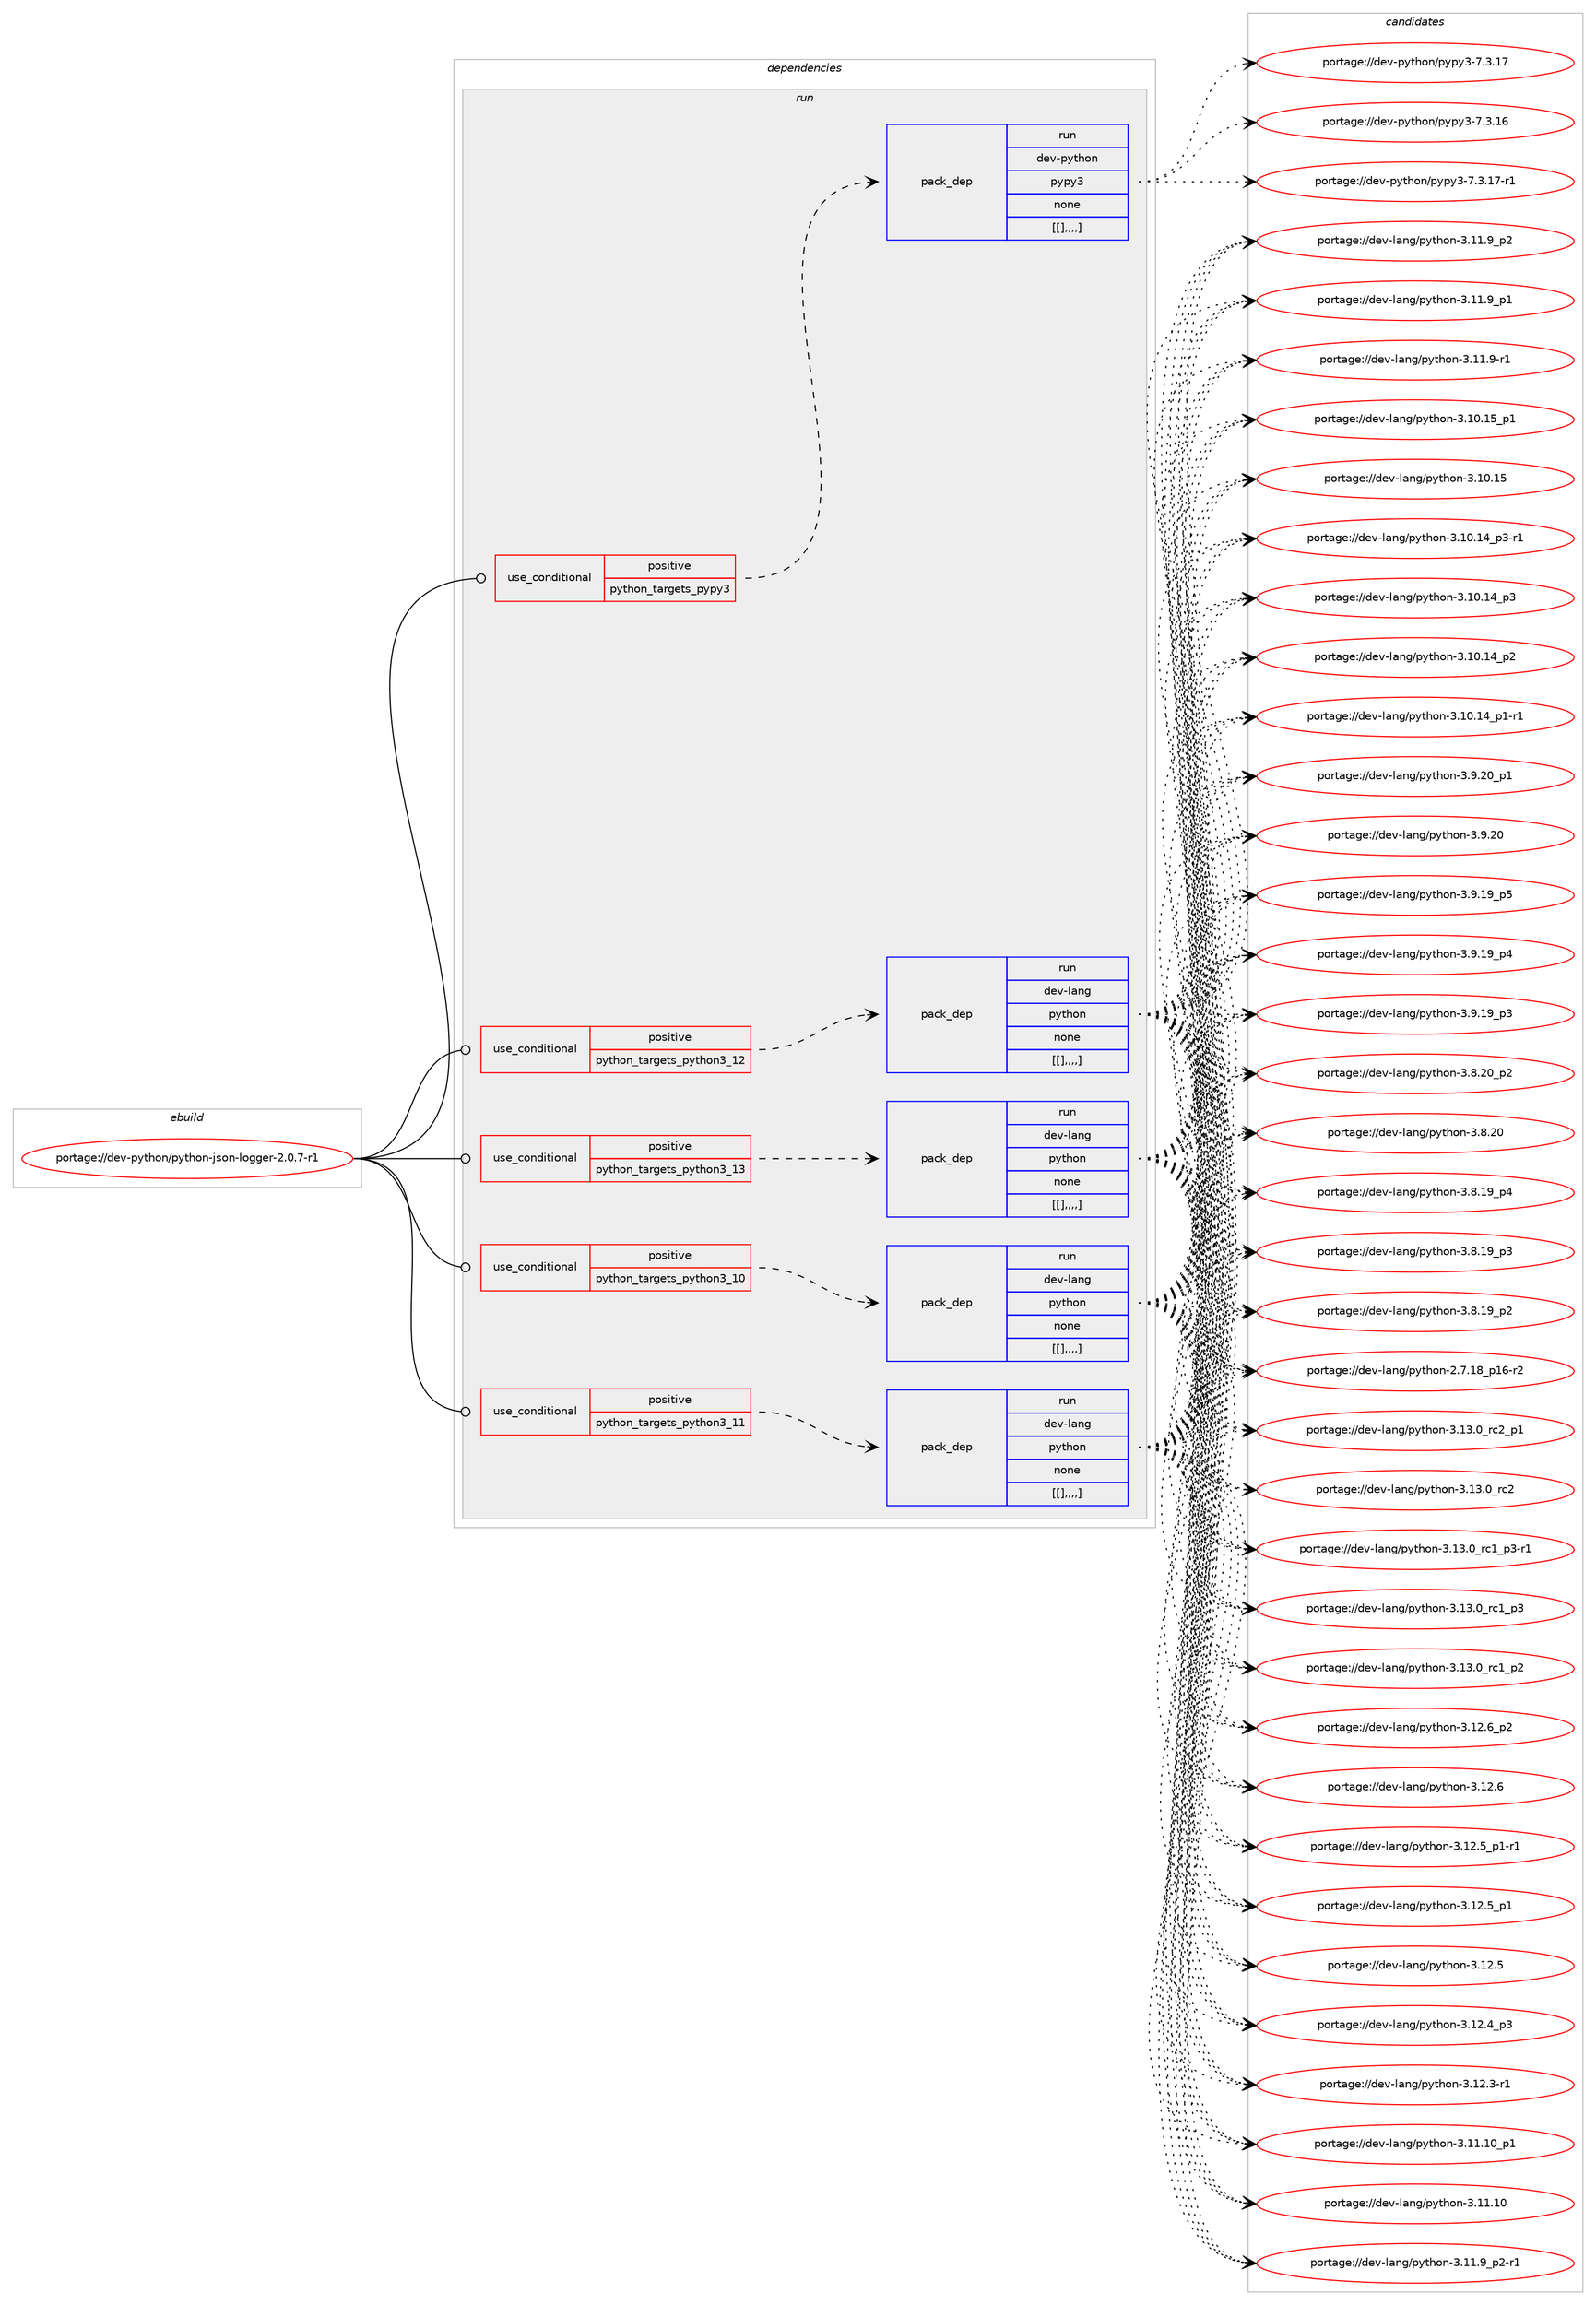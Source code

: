 digraph prolog {

# *************
# Graph options
# *************

newrank=true;
concentrate=true;
compound=true;
graph [rankdir=LR,fontname=Helvetica,fontsize=10,ranksep=1.5];#, ranksep=2.5, nodesep=0.2];
edge  [arrowhead=vee];
node  [fontname=Helvetica,fontsize=10];

# **********
# The ebuild
# **********

subgraph cluster_leftcol {
color=gray;
label=<<i>ebuild</i>>;
id [label="portage://dev-python/python-json-logger-2.0.7-r1", color=red, width=4, href="../dev-python/python-json-logger-2.0.7-r1.svg"];
}

# ****************
# The dependencies
# ****************

subgraph cluster_midcol {
color=gray;
label=<<i>dependencies</i>>;
subgraph cluster_compile {
fillcolor="#eeeeee";
style=filled;
label=<<i>compile</i>>;
}
subgraph cluster_compileandrun {
fillcolor="#eeeeee";
style=filled;
label=<<i>compile and run</i>>;
}
subgraph cluster_run {
fillcolor="#eeeeee";
style=filled;
label=<<i>run</i>>;
subgraph cond39891 {
dependency163063 [label=<<TABLE BORDER="0" CELLBORDER="1" CELLSPACING="0" CELLPADDING="4"><TR><TD ROWSPAN="3" CELLPADDING="10">use_conditional</TD></TR><TR><TD>positive</TD></TR><TR><TD>python_targets_pypy3</TD></TR></TABLE>>, shape=none, color=red];
subgraph pack121918 {
dependency163064 [label=<<TABLE BORDER="0" CELLBORDER="1" CELLSPACING="0" CELLPADDING="4" WIDTH="220"><TR><TD ROWSPAN="6" CELLPADDING="30">pack_dep</TD></TR><TR><TD WIDTH="110">run</TD></TR><TR><TD>dev-python</TD></TR><TR><TD>pypy3</TD></TR><TR><TD>none</TD></TR><TR><TD>[[],,,,]</TD></TR></TABLE>>, shape=none, color=blue];
}
dependency163063:e -> dependency163064:w [weight=20,style="dashed",arrowhead="vee"];
}
id:e -> dependency163063:w [weight=20,style="solid",arrowhead="odot"];
subgraph cond39892 {
dependency163065 [label=<<TABLE BORDER="0" CELLBORDER="1" CELLSPACING="0" CELLPADDING="4"><TR><TD ROWSPAN="3" CELLPADDING="10">use_conditional</TD></TR><TR><TD>positive</TD></TR><TR><TD>python_targets_python3_10</TD></TR></TABLE>>, shape=none, color=red];
subgraph pack121919 {
dependency163066 [label=<<TABLE BORDER="0" CELLBORDER="1" CELLSPACING="0" CELLPADDING="4" WIDTH="220"><TR><TD ROWSPAN="6" CELLPADDING="30">pack_dep</TD></TR><TR><TD WIDTH="110">run</TD></TR><TR><TD>dev-lang</TD></TR><TR><TD>python</TD></TR><TR><TD>none</TD></TR><TR><TD>[[],,,,]</TD></TR></TABLE>>, shape=none, color=blue];
}
dependency163065:e -> dependency163066:w [weight=20,style="dashed",arrowhead="vee"];
}
id:e -> dependency163065:w [weight=20,style="solid",arrowhead="odot"];
subgraph cond39893 {
dependency163067 [label=<<TABLE BORDER="0" CELLBORDER="1" CELLSPACING="0" CELLPADDING="4"><TR><TD ROWSPAN="3" CELLPADDING="10">use_conditional</TD></TR><TR><TD>positive</TD></TR><TR><TD>python_targets_python3_11</TD></TR></TABLE>>, shape=none, color=red];
subgraph pack121920 {
dependency163068 [label=<<TABLE BORDER="0" CELLBORDER="1" CELLSPACING="0" CELLPADDING="4" WIDTH="220"><TR><TD ROWSPAN="6" CELLPADDING="30">pack_dep</TD></TR><TR><TD WIDTH="110">run</TD></TR><TR><TD>dev-lang</TD></TR><TR><TD>python</TD></TR><TR><TD>none</TD></TR><TR><TD>[[],,,,]</TD></TR></TABLE>>, shape=none, color=blue];
}
dependency163067:e -> dependency163068:w [weight=20,style="dashed",arrowhead="vee"];
}
id:e -> dependency163067:w [weight=20,style="solid",arrowhead="odot"];
subgraph cond39894 {
dependency163069 [label=<<TABLE BORDER="0" CELLBORDER="1" CELLSPACING="0" CELLPADDING="4"><TR><TD ROWSPAN="3" CELLPADDING="10">use_conditional</TD></TR><TR><TD>positive</TD></TR><TR><TD>python_targets_python3_12</TD></TR></TABLE>>, shape=none, color=red];
subgraph pack121921 {
dependency163070 [label=<<TABLE BORDER="0" CELLBORDER="1" CELLSPACING="0" CELLPADDING="4" WIDTH="220"><TR><TD ROWSPAN="6" CELLPADDING="30">pack_dep</TD></TR><TR><TD WIDTH="110">run</TD></TR><TR><TD>dev-lang</TD></TR><TR><TD>python</TD></TR><TR><TD>none</TD></TR><TR><TD>[[],,,,]</TD></TR></TABLE>>, shape=none, color=blue];
}
dependency163069:e -> dependency163070:w [weight=20,style="dashed",arrowhead="vee"];
}
id:e -> dependency163069:w [weight=20,style="solid",arrowhead="odot"];
subgraph cond39895 {
dependency163071 [label=<<TABLE BORDER="0" CELLBORDER="1" CELLSPACING="0" CELLPADDING="4"><TR><TD ROWSPAN="3" CELLPADDING="10">use_conditional</TD></TR><TR><TD>positive</TD></TR><TR><TD>python_targets_python3_13</TD></TR></TABLE>>, shape=none, color=red];
subgraph pack121922 {
dependency163072 [label=<<TABLE BORDER="0" CELLBORDER="1" CELLSPACING="0" CELLPADDING="4" WIDTH="220"><TR><TD ROWSPAN="6" CELLPADDING="30">pack_dep</TD></TR><TR><TD WIDTH="110">run</TD></TR><TR><TD>dev-lang</TD></TR><TR><TD>python</TD></TR><TR><TD>none</TD></TR><TR><TD>[[],,,,]</TD></TR></TABLE>>, shape=none, color=blue];
}
dependency163071:e -> dependency163072:w [weight=20,style="dashed",arrowhead="vee"];
}
id:e -> dependency163071:w [weight=20,style="solid",arrowhead="odot"];
}
}

# **************
# The candidates
# **************

subgraph cluster_choices {
rank=same;
color=gray;
label=<<i>candidates</i>>;

subgraph choice121918 {
color=black;
nodesep=1;
choice100101118451121211161041111104711212111212151455546514649554511449 [label="portage://dev-python/pypy3-7.3.17-r1", color=red, width=4,href="../dev-python/pypy3-7.3.17-r1.svg"];
choice10010111845112121116104111110471121211121215145554651464955 [label="portage://dev-python/pypy3-7.3.17", color=red, width=4,href="../dev-python/pypy3-7.3.17.svg"];
choice10010111845112121116104111110471121211121215145554651464954 [label="portage://dev-python/pypy3-7.3.16", color=red, width=4,href="../dev-python/pypy3-7.3.16.svg"];
dependency163064:e -> choice100101118451121211161041111104711212111212151455546514649554511449:w [style=dotted,weight="100"];
dependency163064:e -> choice10010111845112121116104111110471121211121215145554651464955:w [style=dotted,weight="100"];
dependency163064:e -> choice10010111845112121116104111110471121211121215145554651464954:w [style=dotted,weight="100"];
}
subgraph choice121919 {
color=black;
nodesep=1;
choice100101118451089711010347112121116104111110455146495146489511499509511249 [label="portage://dev-lang/python-3.13.0_rc2_p1", color=red, width=4,href="../dev-lang/python-3.13.0_rc2_p1.svg"];
choice10010111845108971101034711212111610411111045514649514648951149950 [label="portage://dev-lang/python-3.13.0_rc2", color=red, width=4,href="../dev-lang/python-3.13.0_rc2.svg"];
choice1001011184510897110103471121211161041111104551464951464895114994995112514511449 [label="portage://dev-lang/python-3.13.0_rc1_p3-r1", color=red, width=4,href="../dev-lang/python-3.13.0_rc1_p3-r1.svg"];
choice100101118451089711010347112121116104111110455146495146489511499499511251 [label="portage://dev-lang/python-3.13.0_rc1_p3", color=red, width=4,href="../dev-lang/python-3.13.0_rc1_p3.svg"];
choice100101118451089711010347112121116104111110455146495146489511499499511250 [label="portage://dev-lang/python-3.13.0_rc1_p2", color=red, width=4,href="../dev-lang/python-3.13.0_rc1_p2.svg"];
choice100101118451089711010347112121116104111110455146495046549511250 [label="portage://dev-lang/python-3.12.6_p2", color=red, width=4,href="../dev-lang/python-3.12.6_p2.svg"];
choice10010111845108971101034711212111610411111045514649504654 [label="portage://dev-lang/python-3.12.6", color=red, width=4,href="../dev-lang/python-3.12.6.svg"];
choice1001011184510897110103471121211161041111104551464950465395112494511449 [label="portage://dev-lang/python-3.12.5_p1-r1", color=red, width=4,href="../dev-lang/python-3.12.5_p1-r1.svg"];
choice100101118451089711010347112121116104111110455146495046539511249 [label="portage://dev-lang/python-3.12.5_p1", color=red, width=4,href="../dev-lang/python-3.12.5_p1.svg"];
choice10010111845108971101034711212111610411111045514649504653 [label="portage://dev-lang/python-3.12.5", color=red, width=4,href="../dev-lang/python-3.12.5.svg"];
choice100101118451089711010347112121116104111110455146495046529511251 [label="portage://dev-lang/python-3.12.4_p3", color=red, width=4,href="../dev-lang/python-3.12.4_p3.svg"];
choice100101118451089711010347112121116104111110455146495046514511449 [label="portage://dev-lang/python-3.12.3-r1", color=red, width=4,href="../dev-lang/python-3.12.3-r1.svg"];
choice10010111845108971101034711212111610411111045514649494649489511249 [label="portage://dev-lang/python-3.11.10_p1", color=red, width=4,href="../dev-lang/python-3.11.10_p1.svg"];
choice1001011184510897110103471121211161041111104551464949464948 [label="portage://dev-lang/python-3.11.10", color=red, width=4,href="../dev-lang/python-3.11.10.svg"];
choice1001011184510897110103471121211161041111104551464949465795112504511449 [label="portage://dev-lang/python-3.11.9_p2-r1", color=red, width=4,href="../dev-lang/python-3.11.9_p2-r1.svg"];
choice100101118451089711010347112121116104111110455146494946579511250 [label="portage://dev-lang/python-3.11.9_p2", color=red, width=4,href="../dev-lang/python-3.11.9_p2.svg"];
choice100101118451089711010347112121116104111110455146494946579511249 [label="portage://dev-lang/python-3.11.9_p1", color=red, width=4,href="../dev-lang/python-3.11.9_p1.svg"];
choice100101118451089711010347112121116104111110455146494946574511449 [label="portage://dev-lang/python-3.11.9-r1", color=red, width=4,href="../dev-lang/python-3.11.9-r1.svg"];
choice10010111845108971101034711212111610411111045514649484649539511249 [label="portage://dev-lang/python-3.10.15_p1", color=red, width=4,href="../dev-lang/python-3.10.15_p1.svg"];
choice1001011184510897110103471121211161041111104551464948464953 [label="portage://dev-lang/python-3.10.15", color=red, width=4,href="../dev-lang/python-3.10.15.svg"];
choice100101118451089711010347112121116104111110455146494846495295112514511449 [label="portage://dev-lang/python-3.10.14_p3-r1", color=red, width=4,href="../dev-lang/python-3.10.14_p3-r1.svg"];
choice10010111845108971101034711212111610411111045514649484649529511251 [label="portage://dev-lang/python-3.10.14_p3", color=red, width=4,href="../dev-lang/python-3.10.14_p3.svg"];
choice10010111845108971101034711212111610411111045514649484649529511250 [label="portage://dev-lang/python-3.10.14_p2", color=red, width=4,href="../dev-lang/python-3.10.14_p2.svg"];
choice100101118451089711010347112121116104111110455146494846495295112494511449 [label="portage://dev-lang/python-3.10.14_p1-r1", color=red, width=4,href="../dev-lang/python-3.10.14_p1-r1.svg"];
choice100101118451089711010347112121116104111110455146574650489511249 [label="portage://dev-lang/python-3.9.20_p1", color=red, width=4,href="../dev-lang/python-3.9.20_p1.svg"];
choice10010111845108971101034711212111610411111045514657465048 [label="portage://dev-lang/python-3.9.20", color=red, width=4,href="../dev-lang/python-3.9.20.svg"];
choice100101118451089711010347112121116104111110455146574649579511253 [label="portage://dev-lang/python-3.9.19_p5", color=red, width=4,href="../dev-lang/python-3.9.19_p5.svg"];
choice100101118451089711010347112121116104111110455146574649579511252 [label="portage://dev-lang/python-3.9.19_p4", color=red, width=4,href="../dev-lang/python-3.9.19_p4.svg"];
choice100101118451089711010347112121116104111110455146574649579511251 [label="portage://dev-lang/python-3.9.19_p3", color=red, width=4,href="../dev-lang/python-3.9.19_p3.svg"];
choice100101118451089711010347112121116104111110455146564650489511250 [label="portage://dev-lang/python-3.8.20_p2", color=red, width=4,href="../dev-lang/python-3.8.20_p2.svg"];
choice10010111845108971101034711212111610411111045514656465048 [label="portage://dev-lang/python-3.8.20", color=red, width=4,href="../dev-lang/python-3.8.20.svg"];
choice100101118451089711010347112121116104111110455146564649579511252 [label="portage://dev-lang/python-3.8.19_p4", color=red, width=4,href="../dev-lang/python-3.8.19_p4.svg"];
choice100101118451089711010347112121116104111110455146564649579511251 [label="portage://dev-lang/python-3.8.19_p3", color=red, width=4,href="../dev-lang/python-3.8.19_p3.svg"];
choice100101118451089711010347112121116104111110455146564649579511250 [label="portage://dev-lang/python-3.8.19_p2", color=red, width=4,href="../dev-lang/python-3.8.19_p2.svg"];
choice100101118451089711010347112121116104111110455046554649569511249544511450 [label="portage://dev-lang/python-2.7.18_p16-r2", color=red, width=4,href="../dev-lang/python-2.7.18_p16-r2.svg"];
dependency163066:e -> choice100101118451089711010347112121116104111110455146495146489511499509511249:w [style=dotted,weight="100"];
dependency163066:e -> choice10010111845108971101034711212111610411111045514649514648951149950:w [style=dotted,weight="100"];
dependency163066:e -> choice1001011184510897110103471121211161041111104551464951464895114994995112514511449:w [style=dotted,weight="100"];
dependency163066:e -> choice100101118451089711010347112121116104111110455146495146489511499499511251:w [style=dotted,weight="100"];
dependency163066:e -> choice100101118451089711010347112121116104111110455146495146489511499499511250:w [style=dotted,weight="100"];
dependency163066:e -> choice100101118451089711010347112121116104111110455146495046549511250:w [style=dotted,weight="100"];
dependency163066:e -> choice10010111845108971101034711212111610411111045514649504654:w [style=dotted,weight="100"];
dependency163066:e -> choice1001011184510897110103471121211161041111104551464950465395112494511449:w [style=dotted,weight="100"];
dependency163066:e -> choice100101118451089711010347112121116104111110455146495046539511249:w [style=dotted,weight="100"];
dependency163066:e -> choice10010111845108971101034711212111610411111045514649504653:w [style=dotted,weight="100"];
dependency163066:e -> choice100101118451089711010347112121116104111110455146495046529511251:w [style=dotted,weight="100"];
dependency163066:e -> choice100101118451089711010347112121116104111110455146495046514511449:w [style=dotted,weight="100"];
dependency163066:e -> choice10010111845108971101034711212111610411111045514649494649489511249:w [style=dotted,weight="100"];
dependency163066:e -> choice1001011184510897110103471121211161041111104551464949464948:w [style=dotted,weight="100"];
dependency163066:e -> choice1001011184510897110103471121211161041111104551464949465795112504511449:w [style=dotted,weight="100"];
dependency163066:e -> choice100101118451089711010347112121116104111110455146494946579511250:w [style=dotted,weight="100"];
dependency163066:e -> choice100101118451089711010347112121116104111110455146494946579511249:w [style=dotted,weight="100"];
dependency163066:e -> choice100101118451089711010347112121116104111110455146494946574511449:w [style=dotted,weight="100"];
dependency163066:e -> choice10010111845108971101034711212111610411111045514649484649539511249:w [style=dotted,weight="100"];
dependency163066:e -> choice1001011184510897110103471121211161041111104551464948464953:w [style=dotted,weight="100"];
dependency163066:e -> choice100101118451089711010347112121116104111110455146494846495295112514511449:w [style=dotted,weight="100"];
dependency163066:e -> choice10010111845108971101034711212111610411111045514649484649529511251:w [style=dotted,weight="100"];
dependency163066:e -> choice10010111845108971101034711212111610411111045514649484649529511250:w [style=dotted,weight="100"];
dependency163066:e -> choice100101118451089711010347112121116104111110455146494846495295112494511449:w [style=dotted,weight="100"];
dependency163066:e -> choice100101118451089711010347112121116104111110455146574650489511249:w [style=dotted,weight="100"];
dependency163066:e -> choice10010111845108971101034711212111610411111045514657465048:w [style=dotted,weight="100"];
dependency163066:e -> choice100101118451089711010347112121116104111110455146574649579511253:w [style=dotted,weight="100"];
dependency163066:e -> choice100101118451089711010347112121116104111110455146574649579511252:w [style=dotted,weight="100"];
dependency163066:e -> choice100101118451089711010347112121116104111110455146574649579511251:w [style=dotted,weight="100"];
dependency163066:e -> choice100101118451089711010347112121116104111110455146564650489511250:w [style=dotted,weight="100"];
dependency163066:e -> choice10010111845108971101034711212111610411111045514656465048:w [style=dotted,weight="100"];
dependency163066:e -> choice100101118451089711010347112121116104111110455146564649579511252:w [style=dotted,weight="100"];
dependency163066:e -> choice100101118451089711010347112121116104111110455146564649579511251:w [style=dotted,weight="100"];
dependency163066:e -> choice100101118451089711010347112121116104111110455146564649579511250:w [style=dotted,weight="100"];
dependency163066:e -> choice100101118451089711010347112121116104111110455046554649569511249544511450:w [style=dotted,weight="100"];
}
subgraph choice121920 {
color=black;
nodesep=1;
choice100101118451089711010347112121116104111110455146495146489511499509511249 [label="portage://dev-lang/python-3.13.0_rc2_p1", color=red, width=4,href="../dev-lang/python-3.13.0_rc2_p1.svg"];
choice10010111845108971101034711212111610411111045514649514648951149950 [label="portage://dev-lang/python-3.13.0_rc2", color=red, width=4,href="../dev-lang/python-3.13.0_rc2.svg"];
choice1001011184510897110103471121211161041111104551464951464895114994995112514511449 [label="portage://dev-lang/python-3.13.0_rc1_p3-r1", color=red, width=4,href="../dev-lang/python-3.13.0_rc1_p3-r1.svg"];
choice100101118451089711010347112121116104111110455146495146489511499499511251 [label="portage://dev-lang/python-3.13.0_rc1_p3", color=red, width=4,href="../dev-lang/python-3.13.0_rc1_p3.svg"];
choice100101118451089711010347112121116104111110455146495146489511499499511250 [label="portage://dev-lang/python-3.13.0_rc1_p2", color=red, width=4,href="../dev-lang/python-3.13.0_rc1_p2.svg"];
choice100101118451089711010347112121116104111110455146495046549511250 [label="portage://dev-lang/python-3.12.6_p2", color=red, width=4,href="../dev-lang/python-3.12.6_p2.svg"];
choice10010111845108971101034711212111610411111045514649504654 [label="portage://dev-lang/python-3.12.6", color=red, width=4,href="../dev-lang/python-3.12.6.svg"];
choice1001011184510897110103471121211161041111104551464950465395112494511449 [label="portage://dev-lang/python-3.12.5_p1-r1", color=red, width=4,href="../dev-lang/python-3.12.5_p1-r1.svg"];
choice100101118451089711010347112121116104111110455146495046539511249 [label="portage://dev-lang/python-3.12.5_p1", color=red, width=4,href="../dev-lang/python-3.12.5_p1.svg"];
choice10010111845108971101034711212111610411111045514649504653 [label="portage://dev-lang/python-3.12.5", color=red, width=4,href="../dev-lang/python-3.12.5.svg"];
choice100101118451089711010347112121116104111110455146495046529511251 [label="portage://dev-lang/python-3.12.4_p3", color=red, width=4,href="../dev-lang/python-3.12.4_p3.svg"];
choice100101118451089711010347112121116104111110455146495046514511449 [label="portage://dev-lang/python-3.12.3-r1", color=red, width=4,href="../dev-lang/python-3.12.3-r1.svg"];
choice10010111845108971101034711212111610411111045514649494649489511249 [label="portage://dev-lang/python-3.11.10_p1", color=red, width=4,href="../dev-lang/python-3.11.10_p1.svg"];
choice1001011184510897110103471121211161041111104551464949464948 [label="portage://dev-lang/python-3.11.10", color=red, width=4,href="../dev-lang/python-3.11.10.svg"];
choice1001011184510897110103471121211161041111104551464949465795112504511449 [label="portage://dev-lang/python-3.11.9_p2-r1", color=red, width=4,href="../dev-lang/python-3.11.9_p2-r1.svg"];
choice100101118451089711010347112121116104111110455146494946579511250 [label="portage://dev-lang/python-3.11.9_p2", color=red, width=4,href="../dev-lang/python-3.11.9_p2.svg"];
choice100101118451089711010347112121116104111110455146494946579511249 [label="portage://dev-lang/python-3.11.9_p1", color=red, width=4,href="../dev-lang/python-3.11.9_p1.svg"];
choice100101118451089711010347112121116104111110455146494946574511449 [label="portage://dev-lang/python-3.11.9-r1", color=red, width=4,href="../dev-lang/python-3.11.9-r1.svg"];
choice10010111845108971101034711212111610411111045514649484649539511249 [label="portage://dev-lang/python-3.10.15_p1", color=red, width=4,href="../dev-lang/python-3.10.15_p1.svg"];
choice1001011184510897110103471121211161041111104551464948464953 [label="portage://dev-lang/python-3.10.15", color=red, width=4,href="../dev-lang/python-3.10.15.svg"];
choice100101118451089711010347112121116104111110455146494846495295112514511449 [label="portage://dev-lang/python-3.10.14_p3-r1", color=red, width=4,href="../dev-lang/python-3.10.14_p3-r1.svg"];
choice10010111845108971101034711212111610411111045514649484649529511251 [label="portage://dev-lang/python-3.10.14_p3", color=red, width=4,href="../dev-lang/python-3.10.14_p3.svg"];
choice10010111845108971101034711212111610411111045514649484649529511250 [label="portage://dev-lang/python-3.10.14_p2", color=red, width=4,href="../dev-lang/python-3.10.14_p2.svg"];
choice100101118451089711010347112121116104111110455146494846495295112494511449 [label="portage://dev-lang/python-3.10.14_p1-r1", color=red, width=4,href="../dev-lang/python-3.10.14_p1-r1.svg"];
choice100101118451089711010347112121116104111110455146574650489511249 [label="portage://dev-lang/python-3.9.20_p1", color=red, width=4,href="../dev-lang/python-3.9.20_p1.svg"];
choice10010111845108971101034711212111610411111045514657465048 [label="portage://dev-lang/python-3.9.20", color=red, width=4,href="../dev-lang/python-3.9.20.svg"];
choice100101118451089711010347112121116104111110455146574649579511253 [label="portage://dev-lang/python-3.9.19_p5", color=red, width=4,href="../dev-lang/python-3.9.19_p5.svg"];
choice100101118451089711010347112121116104111110455146574649579511252 [label="portage://dev-lang/python-3.9.19_p4", color=red, width=4,href="../dev-lang/python-3.9.19_p4.svg"];
choice100101118451089711010347112121116104111110455146574649579511251 [label="portage://dev-lang/python-3.9.19_p3", color=red, width=4,href="../dev-lang/python-3.9.19_p3.svg"];
choice100101118451089711010347112121116104111110455146564650489511250 [label="portage://dev-lang/python-3.8.20_p2", color=red, width=4,href="../dev-lang/python-3.8.20_p2.svg"];
choice10010111845108971101034711212111610411111045514656465048 [label="portage://dev-lang/python-3.8.20", color=red, width=4,href="../dev-lang/python-3.8.20.svg"];
choice100101118451089711010347112121116104111110455146564649579511252 [label="portage://dev-lang/python-3.8.19_p4", color=red, width=4,href="../dev-lang/python-3.8.19_p4.svg"];
choice100101118451089711010347112121116104111110455146564649579511251 [label="portage://dev-lang/python-3.8.19_p3", color=red, width=4,href="../dev-lang/python-3.8.19_p3.svg"];
choice100101118451089711010347112121116104111110455146564649579511250 [label="portage://dev-lang/python-3.8.19_p2", color=red, width=4,href="../dev-lang/python-3.8.19_p2.svg"];
choice100101118451089711010347112121116104111110455046554649569511249544511450 [label="portage://dev-lang/python-2.7.18_p16-r2", color=red, width=4,href="../dev-lang/python-2.7.18_p16-r2.svg"];
dependency163068:e -> choice100101118451089711010347112121116104111110455146495146489511499509511249:w [style=dotted,weight="100"];
dependency163068:e -> choice10010111845108971101034711212111610411111045514649514648951149950:w [style=dotted,weight="100"];
dependency163068:e -> choice1001011184510897110103471121211161041111104551464951464895114994995112514511449:w [style=dotted,weight="100"];
dependency163068:e -> choice100101118451089711010347112121116104111110455146495146489511499499511251:w [style=dotted,weight="100"];
dependency163068:e -> choice100101118451089711010347112121116104111110455146495146489511499499511250:w [style=dotted,weight="100"];
dependency163068:e -> choice100101118451089711010347112121116104111110455146495046549511250:w [style=dotted,weight="100"];
dependency163068:e -> choice10010111845108971101034711212111610411111045514649504654:w [style=dotted,weight="100"];
dependency163068:e -> choice1001011184510897110103471121211161041111104551464950465395112494511449:w [style=dotted,weight="100"];
dependency163068:e -> choice100101118451089711010347112121116104111110455146495046539511249:w [style=dotted,weight="100"];
dependency163068:e -> choice10010111845108971101034711212111610411111045514649504653:w [style=dotted,weight="100"];
dependency163068:e -> choice100101118451089711010347112121116104111110455146495046529511251:w [style=dotted,weight="100"];
dependency163068:e -> choice100101118451089711010347112121116104111110455146495046514511449:w [style=dotted,weight="100"];
dependency163068:e -> choice10010111845108971101034711212111610411111045514649494649489511249:w [style=dotted,weight="100"];
dependency163068:e -> choice1001011184510897110103471121211161041111104551464949464948:w [style=dotted,weight="100"];
dependency163068:e -> choice1001011184510897110103471121211161041111104551464949465795112504511449:w [style=dotted,weight="100"];
dependency163068:e -> choice100101118451089711010347112121116104111110455146494946579511250:w [style=dotted,weight="100"];
dependency163068:e -> choice100101118451089711010347112121116104111110455146494946579511249:w [style=dotted,weight="100"];
dependency163068:e -> choice100101118451089711010347112121116104111110455146494946574511449:w [style=dotted,weight="100"];
dependency163068:e -> choice10010111845108971101034711212111610411111045514649484649539511249:w [style=dotted,weight="100"];
dependency163068:e -> choice1001011184510897110103471121211161041111104551464948464953:w [style=dotted,weight="100"];
dependency163068:e -> choice100101118451089711010347112121116104111110455146494846495295112514511449:w [style=dotted,weight="100"];
dependency163068:e -> choice10010111845108971101034711212111610411111045514649484649529511251:w [style=dotted,weight="100"];
dependency163068:e -> choice10010111845108971101034711212111610411111045514649484649529511250:w [style=dotted,weight="100"];
dependency163068:e -> choice100101118451089711010347112121116104111110455146494846495295112494511449:w [style=dotted,weight="100"];
dependency163068:e -> choice100101118451089711010347112121116104111110455146574650489511249:w [style=dotted,weight="100"];
dependency163068:e -> choice10010111845108971101034711212111610411111045514657465048:w [style=dotted,weight="100"];
dependency163068:e -> choice100101118451089711010347112121116104111110455146574649579511253:w [style=dotted,weight="100"];
dependency163068:e -> choice100101118451089711010347112121116104111110455146574649579511252:w [style=dotted,weight="100"];
dependency163068:e -> choice100101118451089711010347112121116104111110455146574649579511251:w [style=dotted,weight="100"];
dependency163068:e -> choice100101118451089711010347112121116104111110455146564650489511250:w [style=dotted,weight="100"];
dependency163068:e -> choice10010111845108971101034711212111610411111045514656465048:w [style=dotted,weight="100"];
dependency163068:e -> choice100101118451089711010347112121116104111110455146564649579511252:w [style=dotted,weight="100"];
dependency163068:e -> choice100101118451089711010347112121116104111110455146564649579511251:w [style=dotted,weight="100"];
dependency163068:e -> choice100101118451089711010347112121116104111110455146564649579511250:w [style=dotted,weight="100"];
dependency163068:e -> choice100101118451089711010347112121116104111110455046554649569511249544511450:w [style=dotted,weight="100"];
}
subgraph choice121921 {
color=black;
nodesep=1;
choice100101118451089711010347112121116104111110455146495146489511499509511249 [label="portage://dev-lang/python-3.13.0_rc2_p1", color=red, width=4,href="../dev-lang/python-3.13.0_rc2_p1.svg"];
choice10010111845108971101034711212111610411111045514649514648951149950 [label="portage://dev-lang/python-3.13.0_rc2", color=red, width=4,href="../dev-lang/python-3.13.0_rc2.svg"];
choice1001011184510897110103471121211161041111104551464951464895114994995112514511449 [label="portage://dev-lang/python-3.13.0_rc1_p3-r1", color=red, width=4,href="../dev-lang/python-3.13.0_rc1_p3-r1.svg"];
choice100101118451089711010347112121116104111110455146495146489511499499511251 [label="portage://dev-lang/python-3.13.0_rc1_p3", color=red, width=4,href="../dev-lang/python-3.13.0_rc1_p3.svg"];
choice100101118451089711010347112121116104111110455146495146489511499499511250 [label="portage://dev-lang/python-3.13.0_rc1_p2", color=red, width=4,href="../dev-lang/python-3.13.0_rc1_p2.svg"];
choice100101118451089711010347112121116104111110455146495046549511250 [label="portage://dev-lang/python-3.12.6_p2", color=red, width=4,href="../dev-lang/python-3.12.6_p2.svg"];
choice10010111845108971101034711212111610411111045514649504654 [label="portage://dev-lang/python-3.12.6", color=red, width=4,href="../dev-lang/python-3.12.6.svg"];
choice1001011184510897110103471121211161041111104551464950465395112494511449 [label="portage://dev-lang/python-3.12.5_p1-r1", color=red, width=4,href="../dev-lang/python-3.12.5_p1-r1.svg"];
choice100101118451089711010347112121116104111110455146495046539511249 [label="portage://dev-lang/python-3.12.5_p1", color=red, width=4,href="../dev-lang/python-3.12.5_p1.svg"];
choice10010111845108971101034711212111610411111045514649504653 [label="portage://dev-lang/python-3.12.5", color=red, width=4,href="../dev-lang/python-3.12.5.svg"];
choice100101118451089711010347112121116104111110455146495046529511251 [label="portage://dev-lang/python-3.12.4_p3", color=red, width=4,href="../dev-lang/python-3.12.4_p3.svg"];
choice100101118451089711010347112121116104111110455146495046514511449 [label="portage://dev-lang/python-3.12.3-r1", color=red, width=4,href="../dev-lang/python-3.12.3-r1.svg"];
choice10010111845108971101034711212111610411111045514649494649489511249 [label="portage://dev-lang/python-3.11.10_p1", color=red, width=4,href="../dev-lang/python-3.11.10_p1.svg"];
choice1001011184510897110103471121211161041111104551464949464948 [label="portage://dev-lang/python-3.11.10", color=red, width=4,href="../dev-lang/python-3.11.10.svg"];
choice1001011184510897110103471121211161041111104551464949465795112504511449 [label="portage://dev-lang/python-3.11.9_p2-r1", color=red, width=4,href="../dev-lang/python-3.11.9_p2-r1.svg"];
choice100101118451089711010347112121116104111110455146494946579511250 [label="portage://dev-lang/python-3.11.9_p2", color=red, width=4,href="../dev-lang/python-3.11.9_p2.svg"];
choice100101118451089711010347112121116104111110455146494946579511249 [label="portage://dev-lang/python-3.11.9_p1", color=red, width=4,href="../dev-lang/python-3.11.9_p1.svg"];
choice100101118451089711010347112121116104111110455146494946574511449 [label="portage://dev-lang/python-3.11.9-r1", color=red, width=4,href="../dev-lang/python-3.11.9-r1.svg"];
choice10010111845108971101034711212111610411111045514649484649539511249 [label="portage://dev-lang/python-3.10.15_p1", color=red, width=4,href="../dev-lang/python-3.10.15_p1.svg"];
choice1001011184510897110103471121211161041111104551464948464953 [label="portage://dev-lang/python-3.10.15", color=red, width=4,href="../dev-lang/python-3.10.15.svg"];
choice100101118451089711010347112121116104111110455146494846495295112514511449 [label="portage://dev-lang/python-3.10.14_p3-r1", color=red, width=4,href="../dev-lang/python-3.10.14_p3-r1.svg"];
choice10010111845108971101034711212111610411111045514649484649529511251 [label="portage://dev-lang/python-3.10.14_p3", color=red, width=4,href="../dev-lang/python-3.10.14_p3.svg"];
choice10010111845108971101034711212111610411111045514649484649529511250 [label="portage://dev-lang/python-3.10.14_p2", color=red, width=4,href="../dev-lang/python-3.10.14_p2.svg"];
choice100101118451089711010347112121116104111110455146494846495295112494511449 [label="portage://dev-lang/python-3.10.14_p1-r1", color=red, width=4,href="../dev-lang/python-3.10.14_p1-r1.svg"];
choice100101118451089711010347112121116104111110455146574650489511249 [label="portage://dev-lang/python-3.9.20_p1", color=red, width=4,href="../dev-lang/python-3.9.20_p1.svg"];
choice10010111845108971101034711212111610411111045514657465048 [label="portage://dev-lang/python-3.9.20", color=red, width=4,href="../dev-lang/python-3.9.20.svg"];
choice100101118451089711010347112121116104111110455146574649579511253 [label="portage://dev-lang/python-3.9.19_p5", color=red, width=4,href="../dev-lang/python-3.9.19_p5.svg"];
choice100101118451089711010347112121116104111110455146574649579511252 [label="portage://dev-lang/python-3.9.19_p4", color=red, width=4,href="../dev-lang/python-3.9.19_p4.svg"];
choice100101118451089711010347112121116104111110455146574649579511251 [label="portage://dev-lang/python-3.9.19_p3", color=red, width=4,href="../dev-lang/python-3.9.19_p3.svg"];
choice100101118451089711010347112121116104111110455146564650489511250 [label="portage://dev-lang/python-3.8.20_p2", color=red, width=4,href="../dev-lang/python-3.8.20_p2.svg"];
choice10010111845108971101034711212111610411111045514656465048 [label="portage://dev-lang/python-3.8.20", color=red, width=4,href="../dev-lang/python-3.8.20.svg"];
choice100101118451089711010347112121116104111110455146564649579511252 [label="portage://dev-lang/python-3.8.19_p4", color=red, width=4,href="../dev-lang/python-3.8.19_p4.svg"];
choice100101118451089711010347112121116104111110455146564649579511251 [label="portage://dev-lang/python-3.8.19_p3", color=red, width=4,href="../dev-lang/python-3.8.19_p3.svg"];
choice100101118451089711010347112121116104111110455146564649579511250 [label="portage://dev-lang/python-3.8.19_p2", color=red, width=4,href="../dev-lang/python-3.8.19_p2.svg"];
choice100101118451089711010347112121116104111110455046554649569511249544511450 [label="portage://dev-lang/python-2.7.18_p16-r2", color=red, width=4,href="../dev-lang/python-2.7.18_p16-r2.svg"];
dependency163070:e -> choice100101118451089711010347112121116104111110455146495146489511499509511249:w [style=dotted,weight="100"];
dependency163070:e -> choice10010111845108971101034711212111610411111045514649514648951149950:w [style=dotted,weight="100"];
dependency163070:e -> choice1001011184510897110103471121211161041111104551464951464895114994995112514511449:w [style=dotted,weight="100"];
dependency163070:e -> choice100101118451089711010347112121116104111110455146495146489511499499511251:w [style=dotted,weight="100"];
dependency163070:e -> choice100101118451089711010347112121116104111110455146495146489511499499511250:w [style=dotted,weight="100"];
dependency163070:e -> choice100101118451089711010347112121116104111110455146495046549511250:w [style=dotted,weight="100"];
dependency163070:e -> choice10010111845108971101034711212111610411111045514649504654:w [style=dotted,weight="100"];
dependency163070:e -> choice1001011184510897110103471121211161041111104551464950465395112494511449:w [style=dotted,weight="100"];
dependency163070:e -> choice100101118451089711010347112121116104111110455146495046539511249:w [style=dotted,weight="100"];
dependency163070:e -> choice10010111845108971101034711212111610411111045514649504653:w [style=dotted,weight="100"];
dependency163070:e -> choice100101118451089711010347112121116104111110455146495046529511251:w [style=dotted,weight="100"];
dependency163070:e -> choice100101118451089711010347112121116104111110455146495046514511449:w [style=dotted,weight="100"];
dependency163070:e -> choice10010111845108971101034711212111610411111045514649494649489511249:w [style=dotted,weight="100"];
dependency163070:e -> choice1001011184510897110103471121211161041111104551464949464948:w [style=dotted,weight="100"];
dependency163070:e -> choice1001011184510897110103471121211161041111104551464949465795112504511449:w [style=dotted,weight="100"];
dependency163070:e -> choice100101118451089711010347112121116104111110455146494946579511250:w [style=dotted,weight="100"];
dependency163070:e -> choice100101118451089711010347112121116104111110455146494946579511249:w [style=dotted,weight="100"];
dependency163070:e -> choice100101118451089711010347112121116104111110455146494946574511449:w [style=dotted,weight="100"];
dependency163070:e -> choice10010111845108971101034711212111610411111045514649484649539511249:w [style=dotted,weight="100"];
dependency163070:e -> choice1001011184510897110103471121211161041111104551464948464953:w [style=dotted,weight="100"];
dependency163070:e -> choice100101118451089711010347112121116104111110455146494846495295112514511449:w [style=dotted,weight="100"];
dependency163070:e -> choice10010111845108971101034711212111610411111045514649484649529511251:w [style=dotted,weight="100"];
dependency163070:e -> choice10010111845108971101034711212111610411111045514649484649529511250:w [style=dotted,weight="100"];
dependency163070:e -> choice100101118451089711010347112121116104111110455146494846495295112494511449:w [style=dotted,weight="100"];
dependency163070:e -> choice100101118451089711010347112121116104111110455146574650489511249:w [style=dotted,weight="100"];
dependency163070:e -> choice10010111845108971101034711212111610411111045514657465048:w [style=dotted,weight="100"];
dependency163070:e -> choice100101118451089711010347112121116104111110455146574649579511253:w [style=dotted,weight="100"];
dependency163070:e -> choice100101118451089711010347112121116104111110455146574649579511252:w [style=dotted,weight="100"];
dependency163070:e -> choice100101118451089711010347112121116104111110455146574649579511251:w [style=dotted,weight="100"];
dependency163070:e -> choice100101118451089711010347112121116104111110455146564650489511250:w [style=dotted,weight="100"];
dependency163070:e -> choice10010111845108971101034711212111610411111045514656465048:w [style=dotted,weight="100"];
dependency163070:e -> choice100101118451089711010347112121116104111110455146564649579511252:w [style=dotted,weight="100"];
dependency163070:e -> choice100101118451089711010347112121116104111110455146564649579511251:w [style=dotted,weight="100"];
dependency163070:e -> choice100101118451089711010347112121116104111110455146564649579511250:w [style=dotted,weight="100"];
dependency163070:e -> choice100101118451089711010347112121116104111110455046554649569511249544511450:w [style=dotted,weight="100"];
}
subgraph choice121922 {
color=black;
nodesep=1;
choice100101118451089711010347112121116104111110455146495146489511499509511249 [label="portage://dev-lang/python-3.13.0_rc2_p1", color=red, width=4,href="../dev-lang/python-3.13.0_rc2_p1.svg"];
choice10010111845108971101034711212111610411111045514649514648951149950 [label="portage://dev-lang/python-3.13.0_rc2", color=red, width=4,href="../dev-lang/python-3.13.0_rc2.svg"];
choice1001011184510897110103471121211161041111104551464951464895114994995112514511449 [label="portage://dev-lang/python-3.13.0_rc1_p3-r1", color=red, width=4,href="../dev-lang/python-3.13.0_rc1_p3-r1.svg"];
choice100101118451089711010347112121116104111110455146495146489511499499511251 [label="portage://dev-lang/python-3.13.0_rc1_p3", color=red, width=4,href="../dev-lang/python-3.13.0_rc1_p3.svg"];
choice100101118451089711010347112121116104111110455146495146489511499499511250 [label="portage://dev-lang/python-3.13.0_rc1_p2", color=red, width=4,href="../dev-lang/python-3.13.0_rc1_p2.svg"];
choice100101118451089711010347112121116104111110455146495046549511250 [label="portage://dev-lang/python-3.12.6_p2", color=red, width=4,href="../dev-lang/python-3.12.6_p2.svg"];
choice10010111845108971101034711212111610411111045514649504654 [label="portage://dev-lang/python-3.12.6", color=red, width=4,href="../dev-lang/python-3.12.6.svg"];
choice1001011184510897110103471121211161041111104551464950465395112494511449 [label="portage://dev-lang/python-3.12.5_p1-r1", color=red, width=4,href="../dev-lang/python-3.12.5_p1-r1.svg"];
choice100101118451089711010347112121116104111110455146495046539511249 [label="portage://dev-lang/python-3.12.5_p1", color=red, width=4,href="../dev-lang/python-3.12.5_p1.svg"];
choice10010111845108971101034711212111610411111045514649504653 [label="portage://dev-lang/python-3.12.5", color=red, width=4,href="../dev-lang/python-3.12.5.svg"];
choice100101118451089711010347112121116104111110455146495046529511251 [label="portage://dev-lang/python-3.12.4_p3", color=red, width=4,href="../dev-lang/python-3.12.4_p3.svg"];
choice100101118451089711010347112121116104111110455146495046514511449 [label="portage://dev-lang/python-3.12.3-r1", color=red, width=4,href="../dev-lang/python-3.12.3-r1.svg"];
choice10010111845108971101034711212111610411111045514649494649489511249 [label="portage://dev-lang/python-3.11.10_p1", color=red, width=4,href="../dev-lang/python-3.11.10_p1.svg"];
choice1001011184510897110103471121211161041111104551464949464948 [label="portage://dev-lang/python-3.11.10", color=red, width=4,href="../dev-lang/python-3.11.10.svg"];
choice1001011184510897110103471121211161041111104551464949465795112504511449 [label="portage://dev-lang/python-3.11.9_p2-r1", color=red, width=4,href="../dev-lang/python-3.11.9_p2-r1.svg"];
choice100101118451089711010347112121116104111110455146494946579511250 [label="portage://dev-lang/python-3.11.9_p2", color=red, width=4,href="../dev-lang/python-3.11.9_p2.svg"];
choice100101118451089711010347112121116104111110455146494946579511249 [label="portage://dev-lang/python-3.11.9_p1", color=red, width=4,href="../dev-lang/python-3.11.9_p1.svg"];
choice100101118451089711010347112121116104111110455146494946574511449 [label="portage://dev-lang/python-3.11.9-r1", color=red, width=4,href="../dev-lang/python-3.11.9-r1.svg"];
choice10010111845108971101034711212111610411111045514649484649539511249 [label="portage://dev-lang/python-3.10.15_p1", color=red, width=4,href="../dev-lang/python-3.10.15_p1.svg"];
choice1001011184510897110103471121211161041111104551464948464953 [label="portage://dev-lang/python-3.10.15", color=red, width=4,href="../dev-lang/python-3.10.15.svg"];
choice100101118451089711010347112121116104111110455146494846495295112514511449 [label="portage://dev-lang/python-3.10.14_p3-r1", color=red, width=4,href="../dev-lang/python-3.10.14_p3-r1.svg"];
choice10010111845108971101034711212111610411111045514649484649529511251 [label="portage://dev-lang/python-3.10.14_p3", color=red, width=4,href="../dev-lang/python-3.10.14_p3.svg"];
choice10010111845108971101034711212111610411111045514649484649529511250 [label="portage://dev-lang/python-3.10.14_p2", color=red, width=4,href="../dev-lang/python-3.10.14_p2.svg"];
choice100101118451089711010347112121116104111110455146494846495295112494511449 [label="portage://dev-lang/python-3.10.14_p1-r1", color=red, width=4,href="../dev-lang/python-3.10.14_p1-r1.svg"];
choice100101118451089711010347112121116104111110455146574650489511249 [label="portage://dev-lang/python-3.9.20_p1", color=red, width=4,href="../dev-lang/python-3.9.20_p1.svg"];
choice10010111845108971101034711212111610411111045514657465048 [label="portage://dev-lang/python-3.9.20", color=red, width=4,href="../dev-lang/python-3.9.20.svg"];
choice100101118451089711010347112121116104111110455146574649579511253 [label="portage://dev-lang/python-3.9.19_p5", color=red, width=4,href="../dev-lang/python-3.9.19_p5.svg"];
choice100101118451089711010347112121116104111110455146574649579511252 [label="portage://dev-lang/python-3.9.19_p4", color=red, width=4,href="../dev-lang/python-3.9.19_p4.svg"];
choice100101118451089711010347112121116104111110455146574649579511251 [label="portage://dev-lang/python-3.9.19_p3", color=red, width=4,href="../dev-lang/python-3.9.19_p3.svg"];
choice100101118451089711010347112121116104111110455146564650489511250 [label="portage://dev-lang/python-3.8.20_p2", color=red, width=4,href="../dev-lang/python-3.8.20_p2.svg"];
choice10010111845108971101034711212111610411111045514656465048 [label="portage://dev-lang/python-3.8.20", color=red, width=4,href="../dev-lang/python-3.8.20.svg"];
choice100101118451089711010347112121116104111110455146564649579511252 [label="portage://dev-lang/python-3.8.19_p4", color=red, width=4,href="../dev-lang/python-3.8.19_p4.svg"];
choice100101118451089711010347112121116104111110455146564649579511251 [label="portage://dev-lang/python-3.8.19_p3", color=red, width=4,href="../dev-lang/python-3.8.19_p3.svg"];
choice100101118451089711010347112121116104111110455146564649579511250 [label="portage://dev-lang/python-3.8.19_p2", color=red, width=4,href="../dev-lang/python-3.8.19_p2.svg"];
choice100101118451089711010347112121116104111110455046554649569511249544511450 [label="portage://dev-lang/python-2.7.18_p16-r2", color=red, width=4,href="../dev-lang/python-2.7.18_p16-r2.svg"];
dependency163072:e -> choice100101118451089711010347112121116104111110455146495146489511499509511249:w [style=dotted,weight="100"];
dependency163072:e -> choice10010111845108971101034711212111610411111045514649514648951149950:w [style=dotted,weight="100"];
dependency163072:e -> choice1001011184510897110103471121211161041111104551464951464895114994995112514511449:w [style=dotted,weight="100"];
dependency163072:e -> choice100101118451089711010347112121116104111110455146495146489511499499511251:w [style=dotted,weight="100"];
dependency163072:e -> choice100101118451089711010347112121116104111110455146495146489511499499511250:w [style=dotted,weight="100"];
dependency163072:e -> choice100101118451089711010347112121116104111110455146495046549511250:w [style=dotted,weight="100"];
dependency163072:e -> choice10010111845108971101034711212111610411111045514649504654:w [style=dotted,weight="100"];
dependency163072:e -> choice1001011184510897110103471121211161041111104551464950465395112494511449:w [style=dotted,weight="100"];
dependency163072:e -> choice100101118451089711010347112121116104111110455146495046539511249:w [style=dotted,weight="100"];
dependency163072:e -> choice10010111845108971101034711212111610411111045514649504653:w [style=dotted,weight="100"];
dependency163072:e -> choice100101118451089711010347112121116104111110455146495046529511251:w [style=dotted,weight="100"];
dependency163072:e -> choice100101118451089711010347112121116104111110455146495046514511449:w [style=dotted,weight="100"];
dependency163072:e -> choice10010111845108971101034711212111610411111045514649494649489511249:w [style=dotted,weight="100"];
dependency163072:e -> choice1001011184510897110103471121211161041111104551464949464948:w [style=dotted,weight="100"];
dependency163072:e -> choice1001011184510897110103471121211161041111104551464949465795112504511449:w [style=dotted,weight="100"];
dependency163072:e -> choice100101118451089711010347112121116104111110455146494946579511250:w [style=dotted,weight="100"];
dependency163072:e -> choice100101118451089711010347112121116104111110455146494946579511249:w [style=dotted,weight="100"];
dependency163072:e -> choice100101118451089711010347112121116104111110455146494946574511449:w [style=dotted,weight="100"];
dependency163072:e -> choice10010111845108971101034711212111610411111045514649484649539511249:w [style=dotted,weight="100"];
dependency163072:e -> choice1001011184510897110103471121211161041111104551464948464953:w [style=dotted,weight="100"];
dependency163072:e -> choice100101118451089711010347112121116104111110455146494846495295112514511449:w [style=dotted,weight="100"];
dependency163072:e -> choice10010111845108971101034711212111610411111045514649484649529511251:w [style=dotted,weight="100"];
dependency163072:e -> choice10010111845108971101034711212111610411111045514649484649529511250:w [style=dotted,weight="100"];
dependency163072:e -> choice100101118451089711010347112121116104111110455146494846495295112494511449:w [style=dotted,weight="100"];
dependency163072:e -> choice100101118451089711010347112121116104111110455146574650489511249:w [style=dotted,weight="100"];
dependency163072:e -> choice10010111845108971101034711212111610411111045514657465048:w [style=dotted,weight="100"];
dependency163072:e -> choice100101118451089711010347112121116104111110455146574649579511253:w [style=dotted,weight="100"];
dependency163072:e -> choice100101118451089711010347112121116104111110455146574649579511252:w [style=dotted,weight="100"];
dependency163072:e -> choice100101118451089711010347112121116104111110455146574649579511251:w [style=dotted,weight="100"];
dependency163072:e -> choice100101118451089711010347112121116104111110455146564650489511250:w [style=dotted,weight="100"];
dependency163072:e -> choice10010111845108971101034711212111610411111045514656465048:w [style=dotted,weight="100"];
dependency163072:e -> choice100101118451089711010347112121116104111110455146564649579511252:w [style=dotted,weight="100"];
dependency163072:e -> choice100101118451089711010347112121116104111110455146564649579511251:w [style=dotted,weight="100"];
dependency163072:e -> choice100101118451089711010347112121116104111110455146564649579511250:w [style=dotted,weight="100"];
dependency163072:e -> choice100101118451089711010347112121116104111110455046554649569511249544511450:w [style=dotted,weight="100"];
}
}

}
